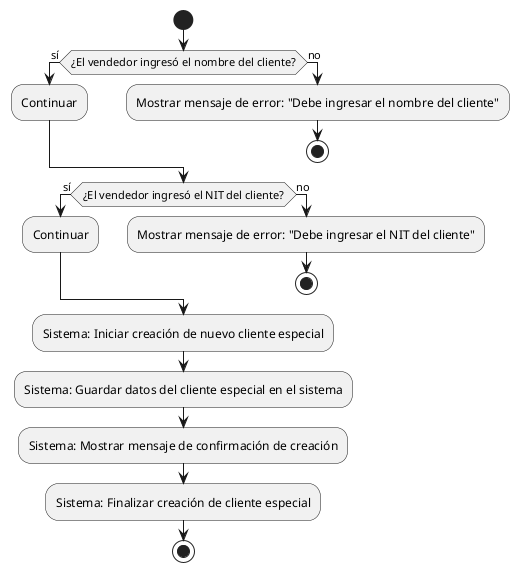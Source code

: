 @startuml crear cliente especial

start

if (¿El vendedor ingresó el nombre del cliente?) then (sí)
  :Continuar;
else (no)
  :Mostrar mensaje de error: "Debe ingresar el nombre del cliente";
  stop
endif

if (¿El vendedor ingresó el NIT del cliente?) then (sí)
  :Continuar;
else (no)
  :Mostrar mensaje de error: "Debe ingresar el NIT del cliente";
  stop
endif

:Sistema: Iniciar creación de nuevo cliente especial;
:Sistema: Guardar datos del cliente especial en el sistema;
:Sistema: Mostrar mensaje de confirmación de creación;
:Sistema: Finalizar creación de cliente especial;
stop

@enduml
